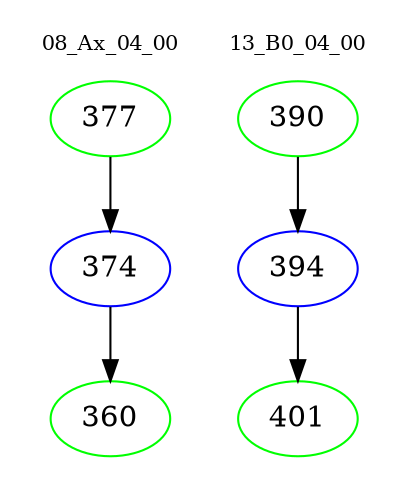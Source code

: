 digraph{
subgraph cluster_0 {
color = white
label = "08_Ax_04_00";
fontsize=10;
T0_377 [label="377", color="green"]
T0_377 -> T0_374 [color="black"]
T0_374 [label="374", color="blue"]
T0_374 -> T0_360 [color="black"]
T0_360 [label="360", color="green"]
}
subgraph cluster_1 {
color = white
label = "13_B0_04_00";
fontsize=10;
T1_390 [label="390", color="green"]
T1_390 -> T1_394 [color="black"]
T1_394 [label="394", color="blue"]
T1_394 -> T1_401 [color="black"]
T1_401 [label="401", color="green"]
}
}
